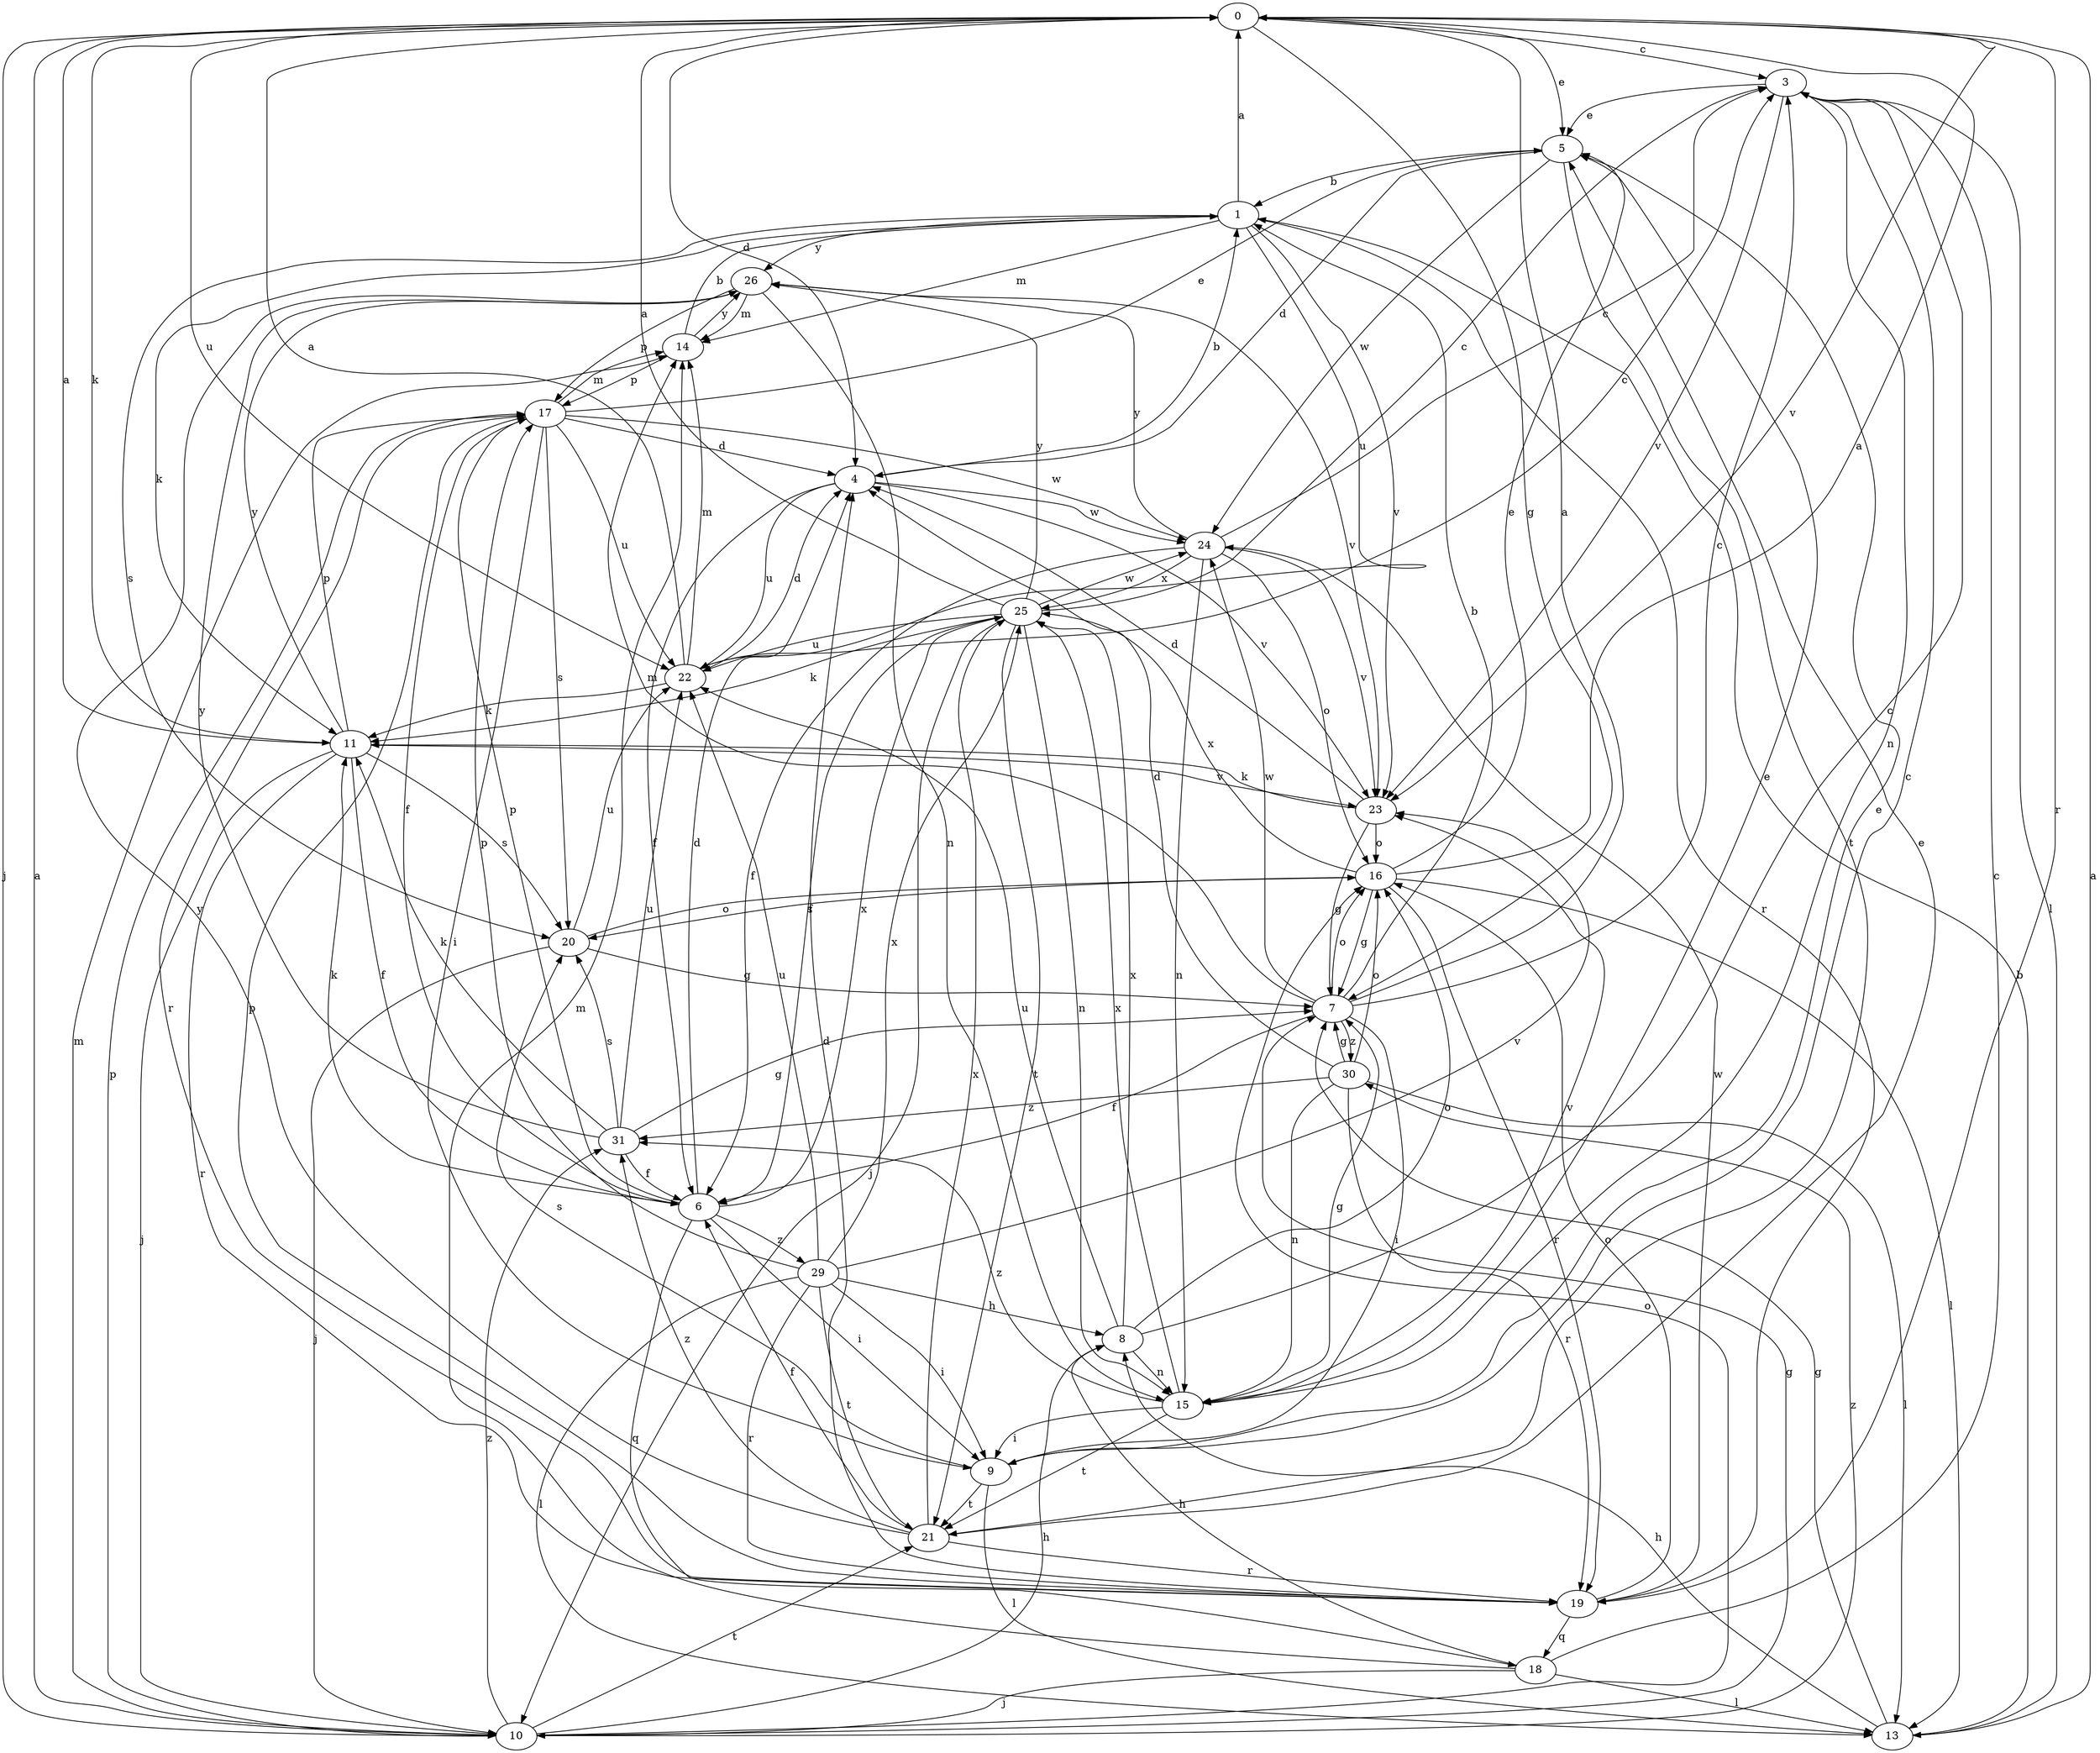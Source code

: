 strict digraph  {
0;
1;
3;
4;
5;
6;
7;
8;
9;
10;
11;
13;
14;
15;
16;
17;
18;
19;
20;
21;
22;
23;
24;
25;
26;
29;
30;
31;
0 -> 3  [label=c];
0 -> 4  [label=d];
0 -> 5  [label=e];
0 -> 7  [label=g];
0 -> 10  [label=j];
0 -> 11  [label=k];
0 -> 19  [label=r];
0 -> 22  [label=u];
0 -> 23  [label=v];
1 -> 0  [label=a];
1 -> 11  [label=k];
1 -> 14  [label=m];
1 -> 19  [label=r];
1 -> 20  [label=s];
1 -> 22  [label=u];
1 -> 23  [label=v];
1 -> 26  [label=y];
3 -> 5  [label=e];
3 -> 13  [label=l];
3 -> 15  [label=n];
3 -> 23  [label=v];
4 -> 1  [label=b];
4 -> 6  [label=f];
4 -> 22  [label=u];
4 -> 23  [label=v];
4 -> 24  [label=w];
5 -> 1  [label=b];
5 -> 4  [label=d];
5 -> 21  [label=t];
5 -> 24  [label=w];
6 -> 4  [label=d];
6 -> 9  [label=i];
6 -> 11  [label=k];
6 -> 17  [label=p];
6 -> 18  [label=q];
6 -> 25  [label=x];
6 -> 29  [label=z];
7 -> 0  [label=a];
7 -> 1  [label=b];
7 -> 3  [label=c];
7 -> 6  [label=f];
7 -> 9  [label=i];
7 -> 14  [label=m];
7 -> 16  [label=o];
7 -> 24  [label=w];
7 -> 30  [label=z];
8 -> 3  [label=c];
8 -> 15  [label=n];
8 -> 16  [label=o];
8 -> 22  [label=u];
8 -> 25  [label=x];
9 -> 3  [label=c];
9 -> 5  [label=e];
9 -> 13  [label=l];
9 -> 20  [label=s];
9 -> 21  [label=t];
10 -> 0  [label=a];
10 -> 7  [label=g];
10 -> 8  [label=h];
10 -> 14  [label=m];
10 -> 16  [label=o];
10 -> 17  [label=p];
10 -> 21  [label=t];
10 -> 30  [label=z];
10 -> 31  [label=z];
11 -> 0  [label=a];
11 -> 6  [label=f];
11 -> 10  [label=j];
11 -> 17  [label=p];
11 -> 19  [label=r];
11 -> 20  [label=s];
11 -> 23  [label=v];
11 -> 26  [label=y];
13 -> 0  [label=a];
13 -> 1  [label=b];
13 -> 7  [label=g];
13 -> 8  [label=h];
14 -> 1  [label=b];
14 -> 17  [label=p];
14 -> 26  [label=y];
15 -> 5  [label=e];
15 -> 7  [label=g];
15 -> 9  [label=i];
15 -> 21  [label=t];
15 -> 23  [label=v];
15 -> 25  [label=x];
15 -> 31  [label=z];
16 -> 0  [label=a];
16 -> 5  [label=e];
16 -> 7  [label=g];
16 -> 13  [label=l];
16 -> 19  [label=r];
16 -> 20  [label=s];
16 -> 25  [label=x];
17 -> 4  [label=d];
17 -> 5  [label=e];
17 -> 6  [label=f];
17 -> 9  [label=i];
17 -> 14  [label=m];
17 -> 19  [label=r];
17 -> 20  [label=s];
17 -> 22  [label=u];
17 -> 24  [label=w];
18 -> 3  [label=c];
18 -> 8  [label=h];
18 -> 10  [label=j];
18 -> 13  [label=l];
18 -> 14  [label=m];
19 -> 4  [label=d];
19 -> 16  [label=o];
19 -> 17  [label=p];
19 -> 18  [label=q];
19 -> 24  [label=w];
20 -> 7  [label=g];
20 -> 10  [label=j];
20 -> 16  [label=o];
20 -> 22  [label=u];
21 -> 5  [label=e];
21 -> 6  [label=f];
21 -> 19  [label=r];
21 -> 25  [label=x];
21 -> 26  [label=y];
21 -> 31  [label=z];
22 -> 0  [label=a];
22 -> 3  [label=c];
22 -> 4  [label=d];
22 -> 11  [label=k];
22 -> 14  [label=m];
23 -> 4  [label=d];
23 -> 7  [label=g];
23 -> 11  [label=k];
23 -> 16  [label=o];
24 -> 3  [label=c];
24 -> 6  [label=f];
24 -> 15  [label=n];
24 -> 16  [label=o];
24 -> 23  [label=v];
24 -> 25  [label=x];
24 -> 26  [label=y];
25 -> 0  [label=a];
25 -> 3  [label=c];
25 -> 6  [label=f];
25 -> 10  [label=j];
25 -> 11  [label=k];
25 -> 15  [label=n];
25 -> 21  [label=t];
25 -> 22  [label=u];
25 -> 24  [label=w];
25 -> 26  [label=y];
26 -> 14  [label=m];
26 -> 15  [label=n];
26 -> 17  [label=p];
26 -> 23  [label=v];
29 -> 8  [label=h];
29 -> 9  [label=i];
29 -> 13  [label=l];
29 -> 17  [label=p];
29 -> 19  [label=r];
29 -> 21  [label=t];
29 -> 22  [label=u];
29 -> 23  [label=v];
29 -> 25  [label=x];
30 -> 4  [label=d];
30 -> 7  [label=g];
30 -> 13  [label=l];
30 -> 15  [label=n];
30 -> 16  [label=o];
30 -> 19  [label=r];
30 -> 31  [label=z];
31 -> 6  [label=f];
31 -> 7  [label=g];
31 -> 11  [label=k];
31 -> 20  [label=s];
31 -> 22  [label=u];
31 -> 26  [label=y];
}
